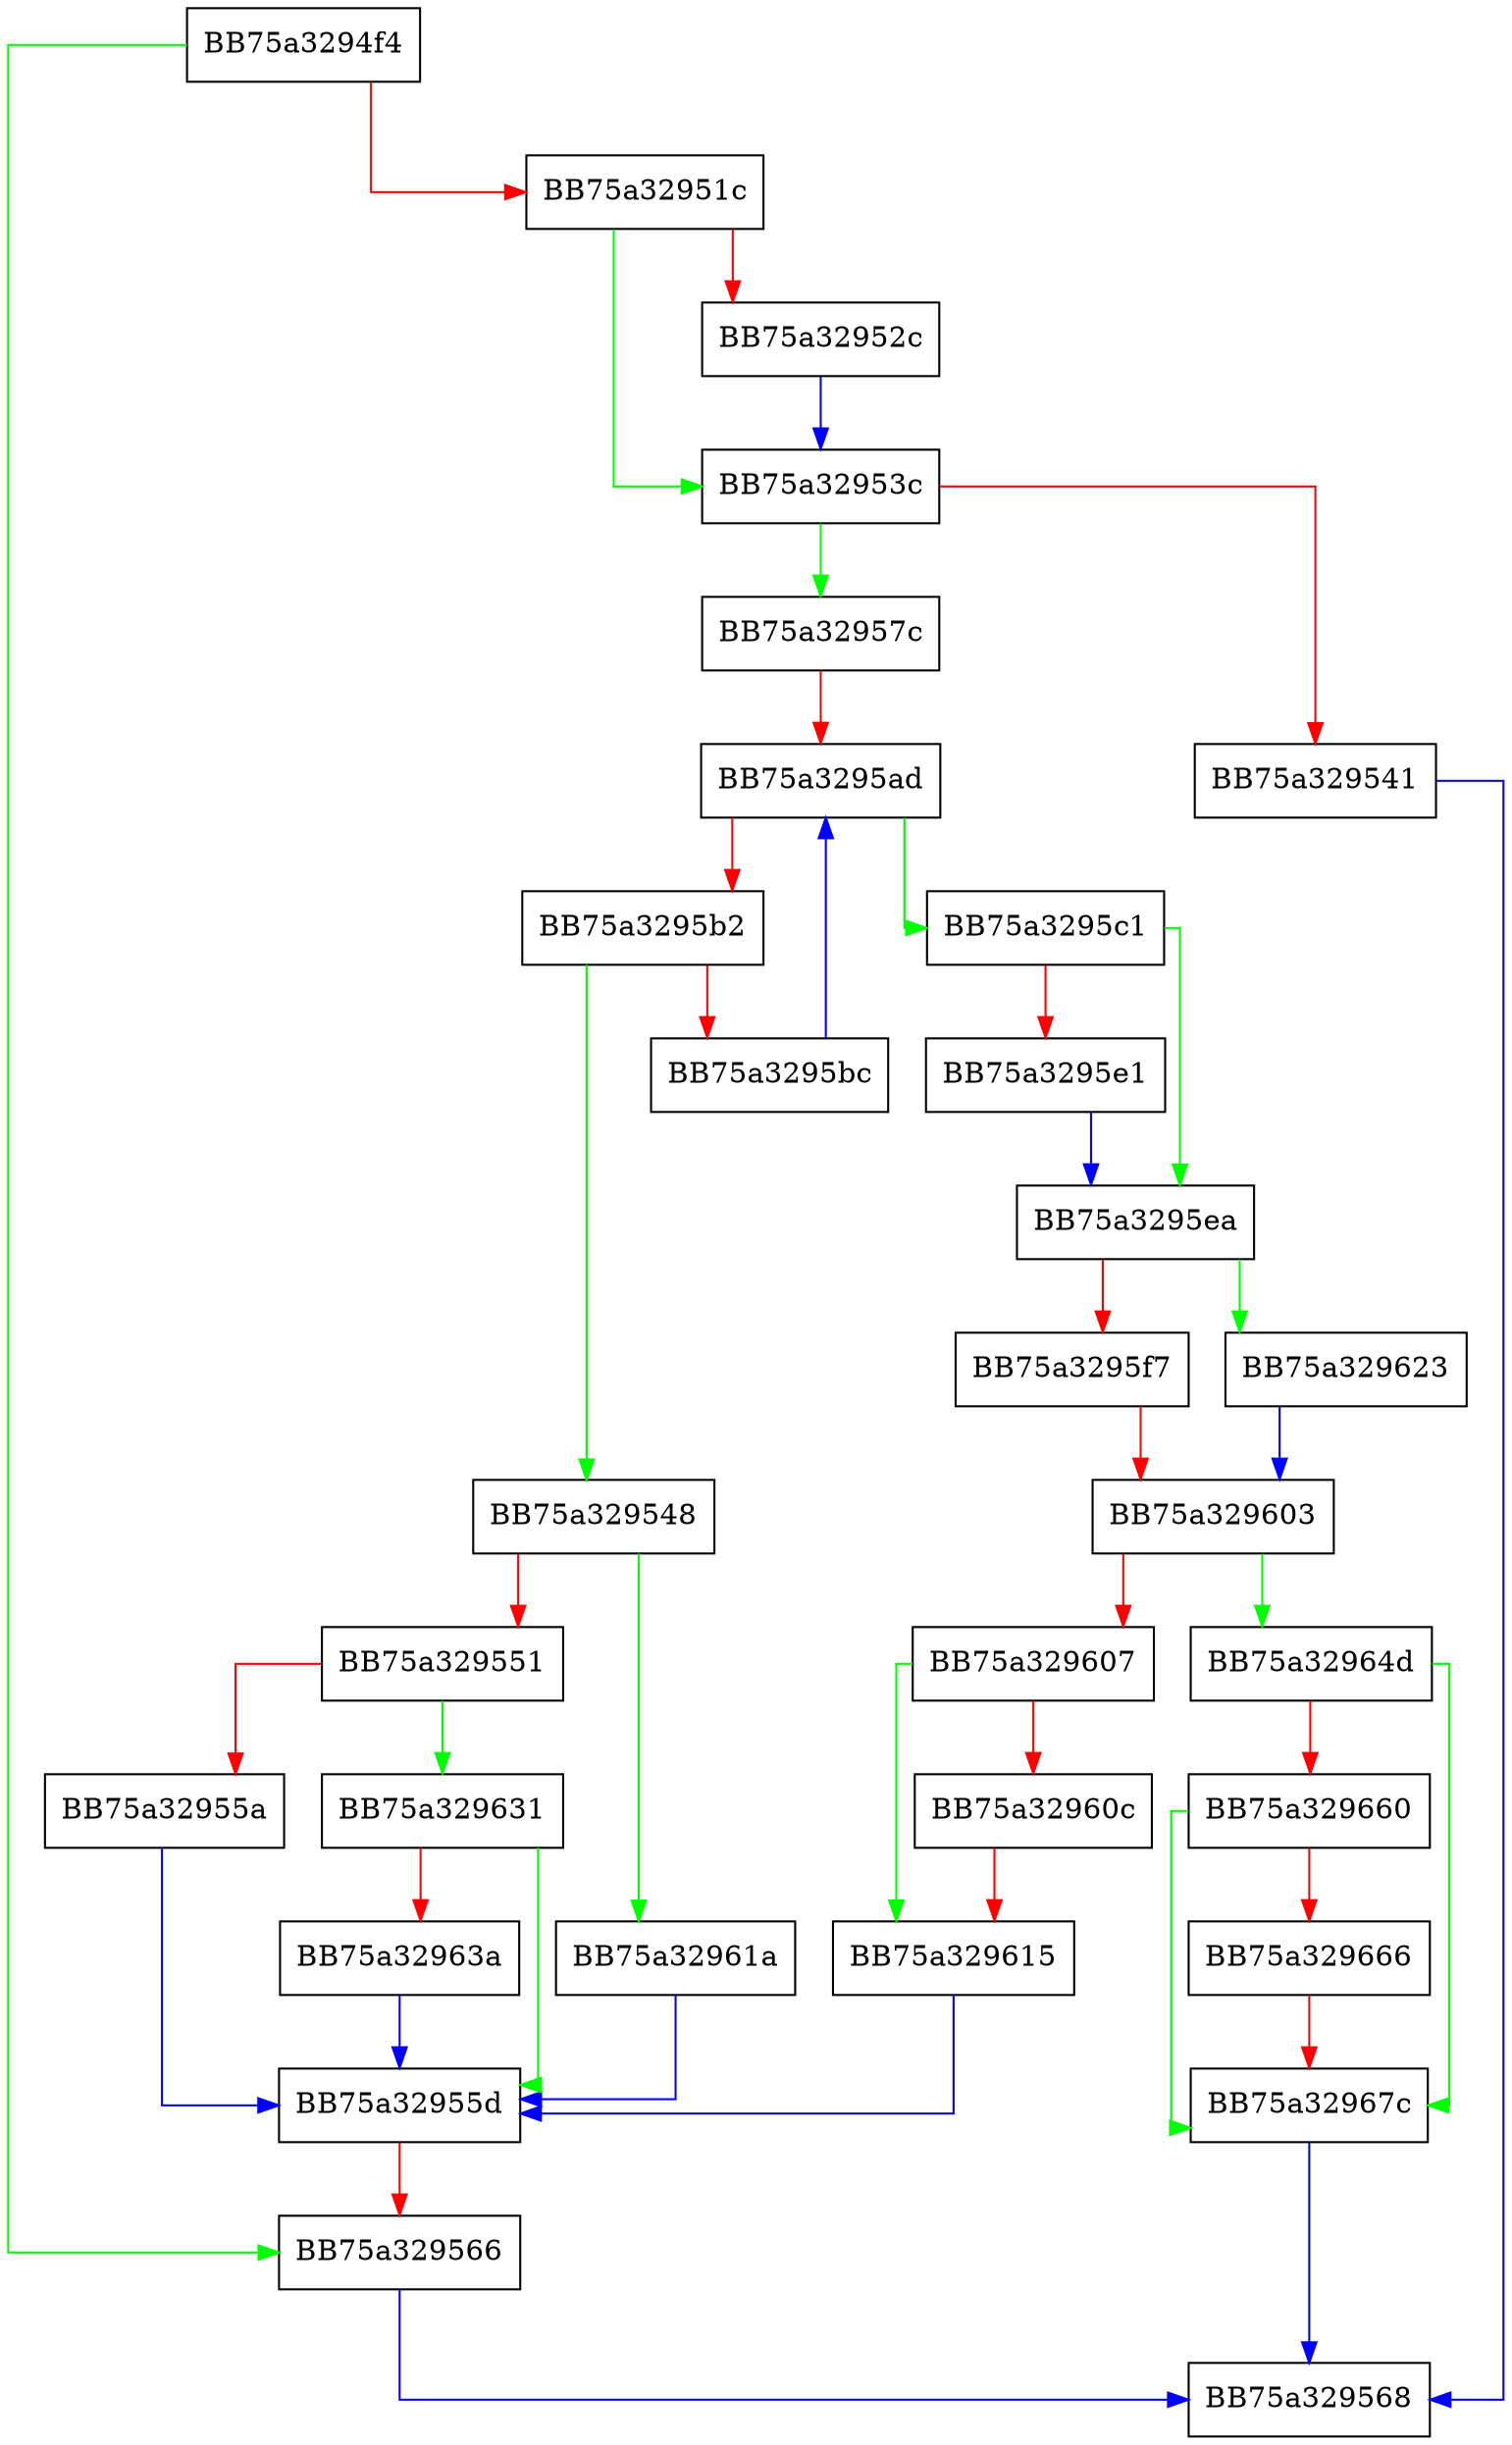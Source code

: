 digraph AddRelationship {
  node [shape="box"];
  graph [splines=ortho];
  BB75a3294f4 -> BB75a329566 [color="green"];
  BB75a3294f4 -> BB75a32951c [color="red"];
  BB75a32951c -> BB75a32953c [color="green"];
  BB75a32951c -> BB75a32952c [color="red"];
  BB75a32952c -> BB75a32953c [color="blue"];
  BB75a32953c -> BB75a32957c [color="green"];
  BB75a32953c -> BB75a329541 [color="red"];
  BB75a329541 -> BB75a329568 [color="blue"];
  BB75a329548 -> BB75a32961a [color="green"];
  BB75a329548 -> BB75a329551 [color="red"];
  BB75a329551 -> BB75a329631 [color="green"];
  BB75a329551 -> BB75a32955a [color="red"];
  BB75a32955a -> BB75a32955d [color="blue"];
  BB75a32955d -> BB75a329566 [color="red"];
  BB75a329566 -> BB75a329568 [color="blue"];
  BB75a32957c -> BB75a3295ad [color="red"];
  BB75a3295ad -> BB75a3295c1 [color="green"];
  BB75a3295ad -> BB75a3295b2 [color="red"];
  BB75a3295b2 -> BB75a329548 [color="green"];
  BB75a3295b2 -> BB75a3295bc [color="red"];
  BB75a3295bc -> BB75a3295ad [color="blue"];
  BB75a3295c1 -> BB75a3295ea [color="green"];
  BB75a3295c1 -> BB75a3295e1 [color="red"];
  BB75a3295e1 -> BB75a3295ea [color="blue"];
  BB75a3295ea -> BB75a329623 [color="green"];
  BB75a3295ea -> BB75a3295f7 [color="red"];
  BB75a3295f7 -> BB75a329603 [color="red"];
  BB75a329603 -> BB75a32964d [color="green"];
  BB75a329603 -> BB75a329607 [color="red"];
  BB75a329607 -> BB75a329615 [color="green"];
  BB75a329607 -> BB75a32960c [color="red"];
  BB75a32960c -> BB75a329615 [color="red"];
  BB75a329615 -> BB75a32955d [color="blue"];
  BB75a32961a -> BB75a32955d [color="blue"];
  BB75a329623 -> BB75a329603 [color="blue"];
  BB75a329631 -> BB75a32955d [color="green"];
  BB75a329631 -> BB75a32963a [color="red"];
  BB75a32963a -> BB75a32955d [color="blue"];
  BB75a32964d -> BB75a32967c [color="green"];
  BB75a32964d -> BB75a329660 [color="red"];
  BB75a329660 -> BB75a32967c [color="green"];
  BB75a329660 -> BB75a329666 [color="red"];
  BB75a329666 -> BB75a32967c [color="red"];
  BB75a32967c -> BB75a329568 [color="blue"];
}